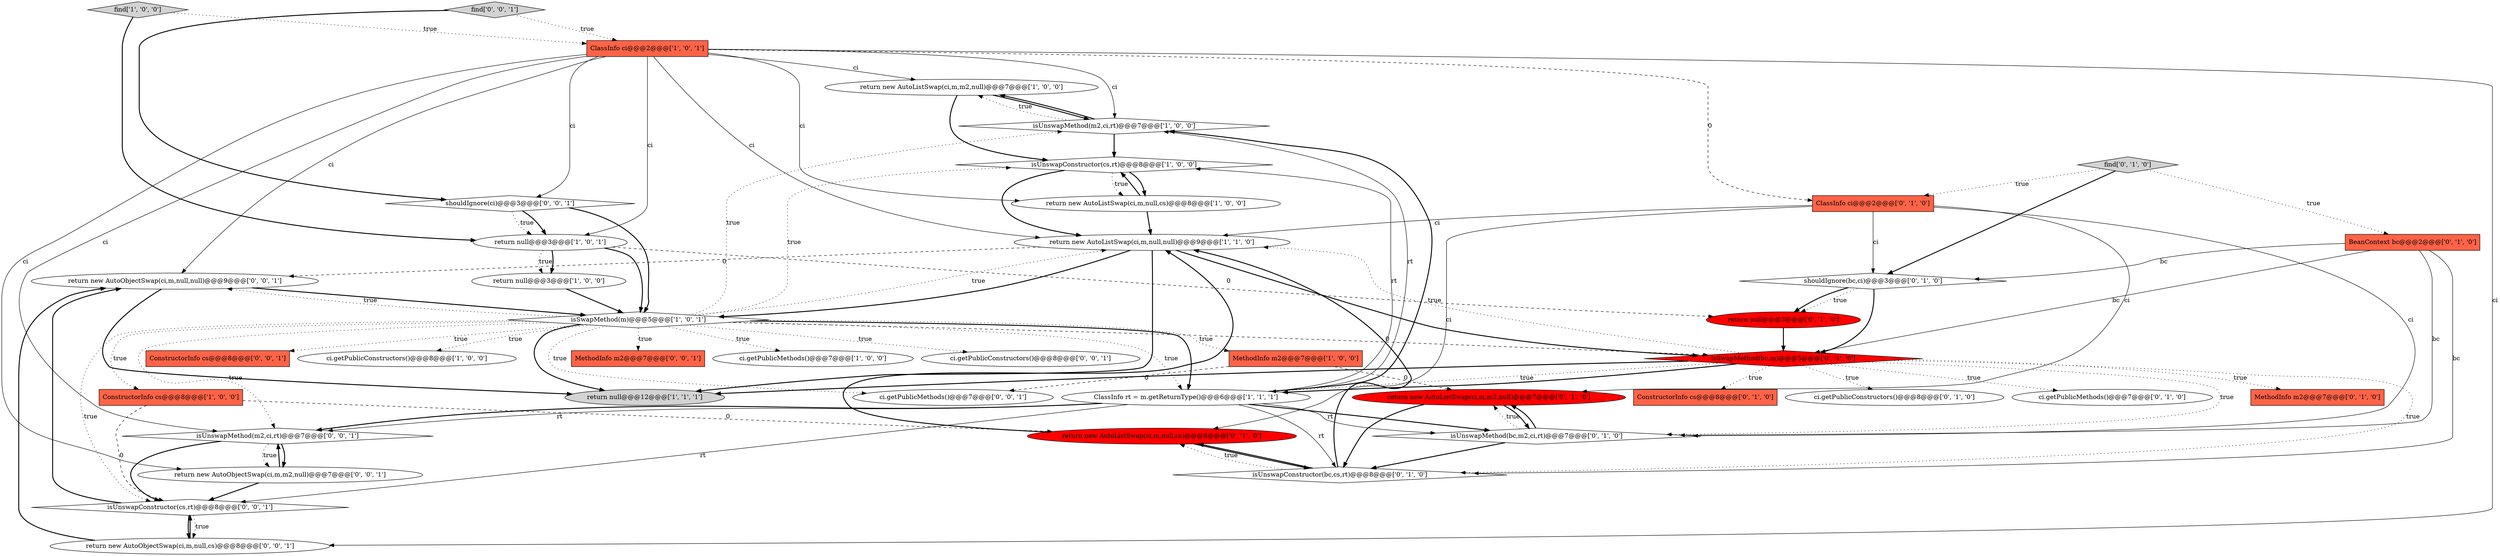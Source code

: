 digraph {
13 [style = filled, label = "return new AutoListSwap(ci,m,m2,null)@@@7@@@['1', '0', '0']", fillcolor = white, shape = ellipse image = "AAA0AAABBB1BBB"];
5 [style = filled, label = "isUnswapMethod(m2,ci,rt)@@@7@@@['1', '0', '0']", fillcolor = white, shape = diamond image = "AAA0AAABBB1BBB"];
27 [style = filled, label = "return null@@@3@@@['0', '1', '0']", fillcolor = red, shape = ellipse image = "AAA1AAABBB2BBB"];
38 [style = filled, label = "return new AutoObjectSwap(ci,m,null,null)@@@9@@@['0', '0', '1']", fillcolor = white, shape = ellipse image = "AAA0AAABBB3BBB"];
29 [style = filled, label = "return new AutoListSwap(ci,m,null,cs)@@@8@@@['0', '1', '0']", fillcolor = red, shape = ellipse image = "AAA1AAABBB2BBB"];
23 [style = filled, label = "shouldIgnore(bc,ci)@@@3@@@['0', '1', '0']", fillcolor = white, shape = diamond image = "AAA0AAABBB2BBB"];
34 [style = filled, label = "ConstructorInfo cs@@@8@@@['0', '0', '1']", fillcolor = tomato, shape = box image = "AAA0AAABBB3BBB"];
6 [style = filled, label = "isUnswapConstructor(cs,rt)@@@8@@@['1', '0', '0']", fillcolor = white, shape = diamond image = "AAA0AAABBB1BBB"];
0 [style = filled, label = "return new AutoListSwap(ci,m,null,null)@@@9@@@['1', '1', '0']", fillcolor = white, shape = ellipse image = "AAA0AAABBB1BBB"];
2 [style = filled, label = "ci.getPublicConstructors()@@@8@@@['1', '0', '0']", fillcolor = white, shape = ellipse image = "AAA0AAABBB1BBB"];
7 [style = filled, label = "ClassInfo ci@@@2@@@['1', '0', '1']", fillcolor = tomato, shape = box image = "AAA0AAABBB1BBB"];
16 [style = filled, label = "MethodInfo m2@@@7@@@['0', '1', '0']", fillcolor = tomato, shape = box image = "AAA0AAABBB2BBB"];
12 [style = filled, label = "return null@@@3@@@['1', '0', '1']", fillcolor = white, shape = ellipse image = "AAA0AAABBB1BBB"];
35 [style = filled, label = "find['0', '0', '1']", fillcolor = lightgray, shape = diamond image = "AAA0AAABBB3BBB"];
21 [style = filled, label = "isUnswapMethod(bc,m2,ci,rt)@@@7@@@['0', '1', '0']", fillcolor = white, shape = diamond image = "AAA0AAABBB2BBB"];
32 [style = filled, label = "return new AutoObjectSwap(ci,m,m2,null)@@@7@@@['0', '0', '1']", fillcolor = white, shape = ellipse image = "AAA0AAABBB3BBB"];
22 [style = filled, label = "ConstructorInfo cs@@@8@@@['0', '1', '0']", fillcolor = tomato, shape = box image = "AAA0AAABBB2BBB"];
3 [style = filled, label = "return new AutoListSwap(ci,m,null,cs)@@@8@@@['1', '0', '0']", fillcolor = white, shape = ellipse image = "AAA0AAABBB1BBB"];
1 [style = filled, label = "find['1', '0', '0']", fillcolor = lightgray, shape = diamond image = "AAA0AAABBB1BBB"];
10 [style = filled, label = "ConstructorInfo cs@@@8@@@['1', '0', '0']", fillcolor = tomato, shape = box image = "AAA1AAABBB1BBB"];
15 [style = filled, label = "MethodInfo m2@@@7@@@['1', '0', '0']", fillcolor = tomato, shape = box image = "AAA1AAABBB1BBB"];
37 [style = filled, label = "isUnswapMethod(m2,ci,rt)@@@7@@@['0', '0', '1']", fillcolor = white, shape = diamond image = "AAA0AAABBB3BBB"];
19 [style = filled, label = "BeanContext bc@@@2@@@['0', '1', '0']", fillcolor = tomato, shape = box image = "AAA0AAABBB2BBB"];
17 [style = filled, label = "isUnswapConstructor(bc,cs,rt)@@@8@@@['0', '1', '0']", fillcolor = white, shape = diamond image = "AAA0AAABBB2BBB"];
31 [style = filled, label = "shouldIgnore(ci)@@@3@@@['0', '0', '1']", fillcolor = white, shape = diamond image = "AAA0AAABBB3BBB"];
30 [style = filled, label = "MethodInfo m2@@@7@@@['0', '0', '1']", fillcolor = tomato, shape = box image = "AAA0AAABBB3BBB"];
25 [style = filled, label = "ci.getPublicConstructors()@@@8@@@['0', '1', '0']", fillcolor = white, shape = ellipse image = "AAA0AAABBB2BBB"];
4 [style = filled, label = "return null@@@3@@@['1', '0', '0']", fillcolor = white, shape = ellipse image = "AAA0AAABBB1BBB"];
9 [style = filled, label = "ci.getPublicMethods()@@@7@@@['1', '0', '0']", fillcolor = white, shape = ellipse image = "AAA0AAABBB1BBB"];
14 [style = filled, label = "ClassInfo rt = m.getReturnType()@@@6@@@['1', '1', '1']", fillcolor = white, shape = ellipse image = "AAA0AAABBB1BBB"];
18 [style = filled, label = "ci.getPublicMethods()@@@7@@@['0', '1', '0']", fillcolor = white, shape = ellipse image = "AAA0AAABBB2BBB"];
28 [style = filled, label = "isSwapMethod(bc,m)@@@5@@@['0', '1', '0']", fillcolor = red, shape = diamond image = "AAA1AAABBB2BBB"];
26 [style = filled, label = "ClassInfo ci@@@2@@@['0', '1', '0']", fillcolor = tomato, shape = box image = "AAA1AAABBB2BBB"];
40 [style = filled, label = "isUnswapConstructor(cs,rt)@@@8@@@['0', '0', '1']", fillcolor = white, shape = diamond image = "AAA0AAABBB3BBB"];
11 [style = filled, label = "isSwapMethod(m)@@@5@@@['1', '0', '1']", fillcolor = white, shape = diamond image = "AAA0AAABBB1BBB"];
20 [style = filled, label = "find['0', '1', '0']", fillcolor = lightgray, shape = diamond image = "AAA0AAABBB2BBB"];
36 [style = filled, label = "return new AutoObjectSwap(ci,m,null,cs)@@@8@@@['0', '0', '1']", fillcolor = white, shape = ellipse image = "AAA0AAABBB3BBB"];
33 [style = filled, label = "ci.getPublicConstructors()@@@8@@@['0', '0', '1']", fillcolor = white, shape = ellipse image = "AAA0AAABBB3BBB"];
39 [style = filled, label = "ci.getPublicMethods()@@@7@@@['0', '0', '1']", fillcolor = white, shape = ellipse image = "AAA0AAABBB3BBB"];
8 [style = filled, label = "return null@@@12@@@['1', '1', '1']", fillcolor = lightgray, shape = ellipse image = "AAA0AAABBB1BBB"];
24 [style = filled, label = "return new AutoListSwap(ci,m,m2,null)@@@7@@@['0', '1', '0']", fillcolor = red, shape = ellipse image = "AAA1AAABBB2BBB"];
6->3 [style = bold, label=""];
14->40 [style = solid, label="rt"];
32->37 [style = bold, label=""];
11->14 [style = bold, label=""];
28->21 [style = dotted, label="true"];
28->25 [style = dotted, label="true"];
27->28 [style = bold, label=""];
28->14 [style = dotted, label="true"];
29->0 [style = bold, label=""];
28->16 [style = dotted, label="true"];
11->40 [style = dotted, label="true"];
21->24 [style = bold, label=""];
40->36 [style = dotted, label="true"];
40->38 [style = bold, label=""];
0->38 [style = dashed, label="0"];
28->14 [style = bold, label=""];
23->28 [style = bold, label=""];
11->34 [style = dotted, label="true"];
5->13 [style = dotted, label="true"];
11->2 [style = dotted, label="true"];
21->24 [style = dotted, label="true"];
24->21 [style = bold, label=""];
11->0 [style = dotted, label="true"];
28->18 [style = dotted, label="true"];
24->17 [style = bold, label=""];
0->8 [style = bold, label=""];
1->12 [style = bold, label=""];
37->32 [style = bold, label=""];
6->3 [style = dotted, label="true"];
26->21 [style = solid, label="ci"];
11->15 [style = dotted, label="true"];
7->26 [style = dashed, label="0"];
31->12 [style = dotted, label="true"];
7->12 [style = solid, label="ci"];
14->37 [style = bold, label=""];
11->33 [style = dotted, label="true"];
35->31 [style = bold, label=""];
11->37 [style = dotted, label="true"];
38->11 [style = bold, label=""];
11->10 [style = dotted, label="true"];
20->26 [style = dotted, label="true"];
19->21 [style = solid, label="bc"];
11->14 [style = dotted, label="true"];
12->11 [style = bold, label=""];
26->23 [style = solid, label="ci"];
7->38 [style = solid, label="ci"];
11->5 [style = dotted, label="true"];
28->17 [style = dotted, label="true"];
10->29 [style = dashed, label="0"];
31->11 [style = bold, label=""];
11->39 [style = dotted, label="true"];
3->0 [style = bold, label=""];
7->32 [style = solid, label="ci"];
5->6 [style = bold, label=""];
20->23 [style = bold, label=""];
23->27 [style = dotted, label="true"];
12->27 [style = dashed, label="0"];
13->5 [style = bold, label=""];
7->0 [style = solid, label="ci"];
11->8 [style = bold, label=""];
26->0 [style = solid, label="ci"];
7->5 [style = solid, label="ci"];
12->4 [style = dotted, label="true"];
19->23 [style = solid, label="bc"];
14->21 [style = bold, label=""];
26->24 [style = solid, label="ci"];
11->38 [style = dotted, label="true"];
29->17 [style = bold, label=""];
36->40 [style = bold, label=""];
11->30 [style = dotted, label="true"];
35->7 [style = dotted, label="true"];
19->28 [style = solid, label="bc"];
15->24 [style = dashed, label="0"];
14->37 [style = solid, label="rt"];
14->21 [style = solid, label="rt"];
14->17 [style = solid, label="rt"];
0->11 [style = bold, label=""];
3->6 [style = bold, label=""];
11->9 [style = dotted, label="true"];
14->5 [style = solid, label="rt"];
31->12 [style = bold, label=""];
7->3 [style = solid, label="ci"];
7->36 [style = solid, label="ci"];
7->37 [style = solid, label="ci"];
28->0 [style = dotted, label="true"];
17->0 [style = bold, label=""];
10->40 [style = dashed, label="0"];
37->32 [style = dotted, label="true"];
40->36 [style = bold, label=""];
11->6 [style = dotted, label="true"];
14->6 [style = solid, label="rt"];
5->13 [style = bold, label=""];
28->8 [style = bold, label=""];
32->40 [style = bold, label=""];
28->22 [style = dotted, label="true"];
20->19 [style = dotted, label="true"];
17->29 [style = dotted, label="true"];
38->8 [style = bold, label=""];
15->39 [style = dashed, label="0"];
13->6 [style = bold, label=""];
14->5 [style = bold, label=""];
23->27 [style = bold, label=""];
6->0 [style = bold, label=""];
1->7 [style = dotted, label="true"];
11->28 [style = dashed, label="0"];
12->4 [style = bold, label=""];
19->17 [style = solid, label="bc"];
26->29 [style = solid, label="ci"];
36->38 [style = bold, label=""];
7->13 [style = solid, label="ci"];
4->11 [style = bold, label=""];
17->29 [style = bold, label=""];
21->17 [style = bold, label=""];
37->40 [style = bold, label=""];
0->28 [style = bold, label=""];
7->31 [style = solid, label="ci"];
}
